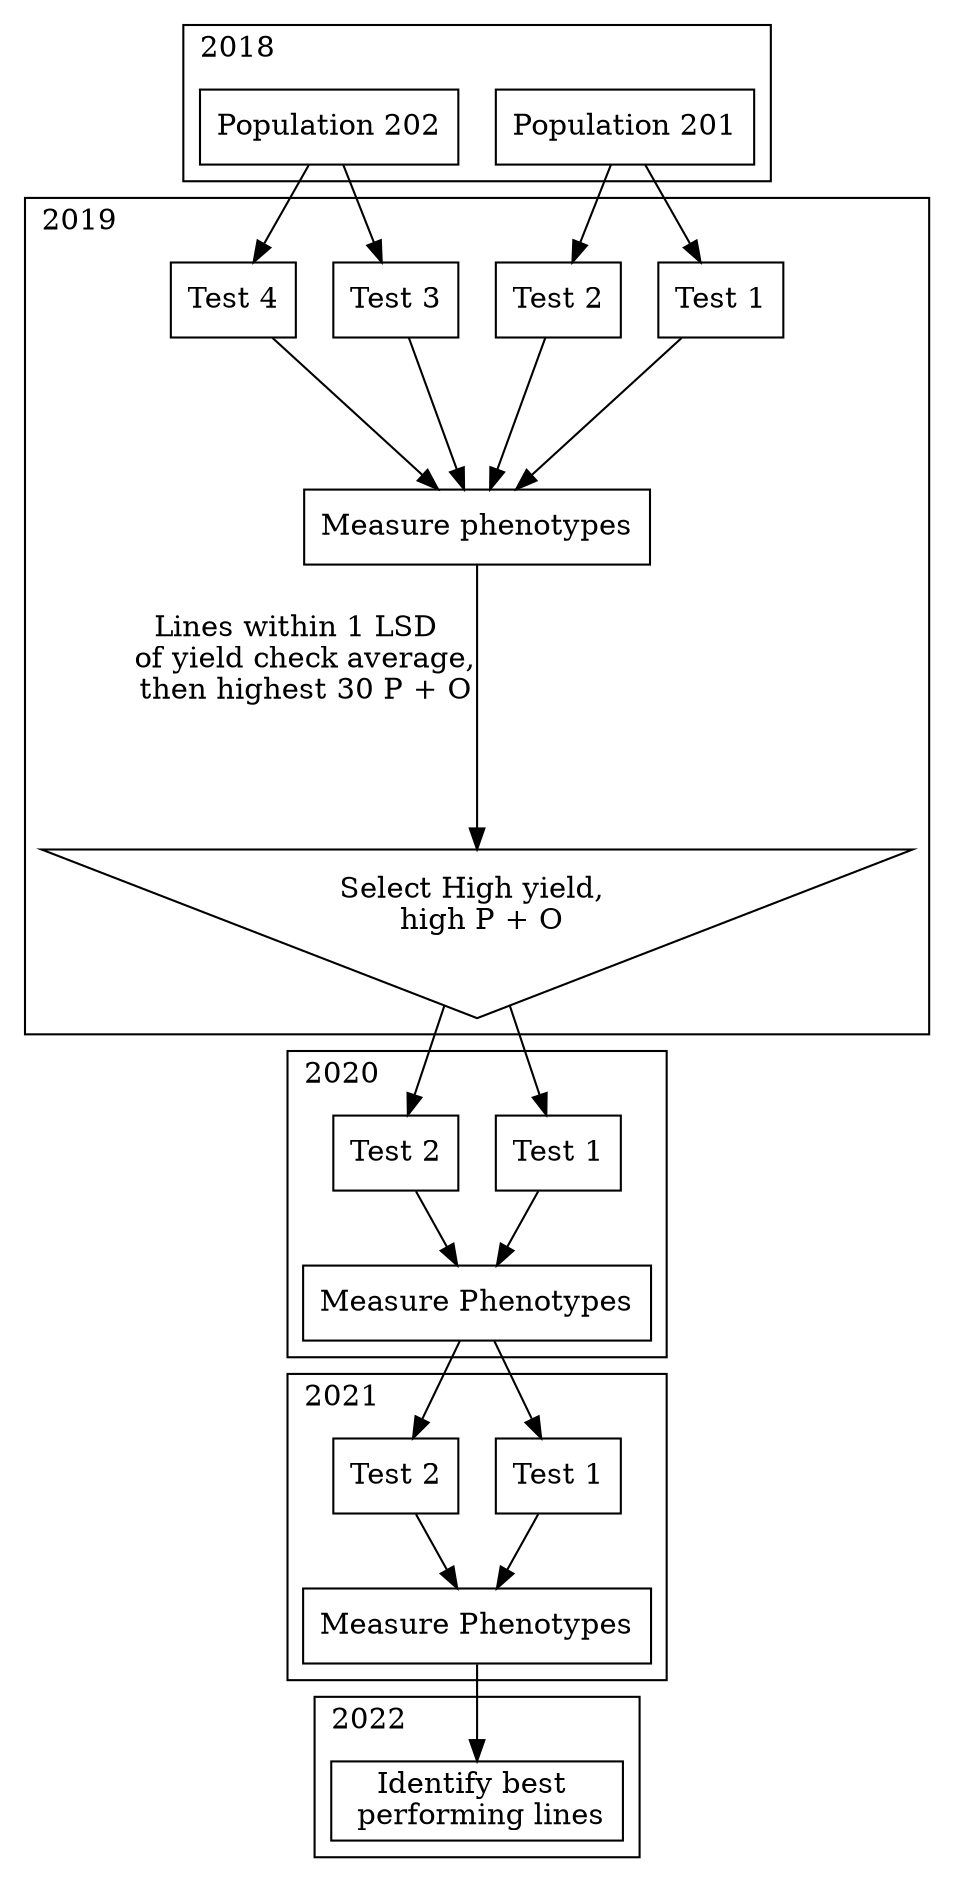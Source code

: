 # Place the cursor inside "graph" to get some refactoring options

digraph {

    subgraph cluster_00 {
        label = "2018";
        labeljust =  "l"
        a;
        b;
    }

    subgraph cluster_01 {
        label = "2019";
        labeljust = "l";
        c;
        d;
        e;
        f;
        eval_ag;
        select_2019;
    }

    subgraph cluster_02 {
        label = "2020"
        labeljust = "l"
        test1_2020;
        test2_2020;
        pheno_2020;
    }

subgraph cluster_03 {
        label = "2021"
        labeljust = "l"
        test1_2021;
        test2_2021;
        pheno_2021;
    }

    subgraph cluster_04 {
        label = "2022"
        labeljust = "l"
        best_lines;
    }


    # To refactor nodes, place the cursor left to a node name
    a -> c
    a -> d
    b -> e
    b -> f
    {c d e f} -> eval_ag [minlen = 2]
    eval_ag -> select_2019 [xlabel = "Lines within 1 LSD \n of yield check average,\n then highest 30 P + O", minlen = 3]

    select_2019 -> test1_2020
    select_2019 -> test2_2020

    {test1_2020 test2_2020} -> pheno_2020

    pheno_2020 -> {test1_2021 test2_2021}
    {test1_2021 test2_2021} -> pheno_2021

    pheno_2021 -> best_lines




    # Get completion when assigning a shape or color
    a [shape = box, label = "Population 201"]; 
    b [shape=box, label = "Population 202"];
    c [shape = box, label = "Test 1"];
    d[shape = "box", label= "Test 2"];
    e[shape = "box", label = "Test 3"];
    f[shape = "box", label = "Test 4"]
    eval_ag[shape = "box", label = "Measure phenotypes"]
    select_2019[shape = "invtriangle", label = "Select High yield, \n high P + O"]

    test1_2020[shape = box, label = "Test 1"]
    test2_2020[shape = "box", label = "Test 2"]
    pheno_2020[shape = "box", label = "Measure Phenotypes"]

    test1_2021[shape = box, label = "Test 1"]
    test2_2021[shape = "box", label = "Test 2"]
    pheno_2021[shape = "box", label = "Measure Phenotypes"]

    best_lines [shape = "box", label = "Identify best \n performing lines"]
}
